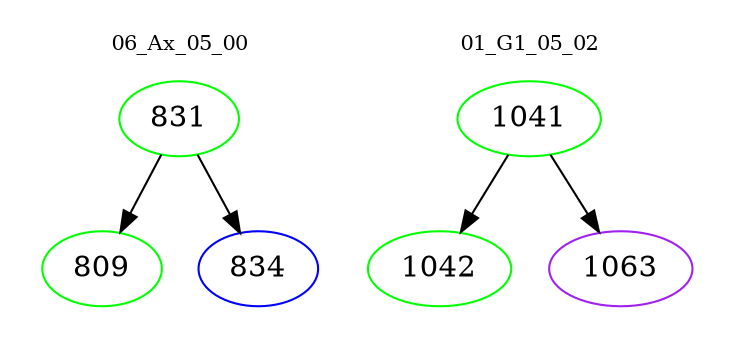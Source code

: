 digraph{
subgraph cluster_0 {
color = white
label = "06_Ax_05_00";
fontsize=10;
T0_831 [label="831", color="green"]
T0_831 -> T0_809 [color="black"]
T0_809 [label="809", color="green"]
T0_831 -> T0_834 [color="black"]
T0_834 [label="834", color="blue"]
}
subgraph cluster_1 {
color = white
label = "01_G1_05_02";
fontsize=10;
T1_1041 [label="1041", color="green"]
T1_1041 -> T1_1042 [color="black"]
T1_1042 [label="1042", color="green"]
T1_1041 -> T1_1063 [color="black"]
T1_1063 [label="1063", color="purple"]
}
}
